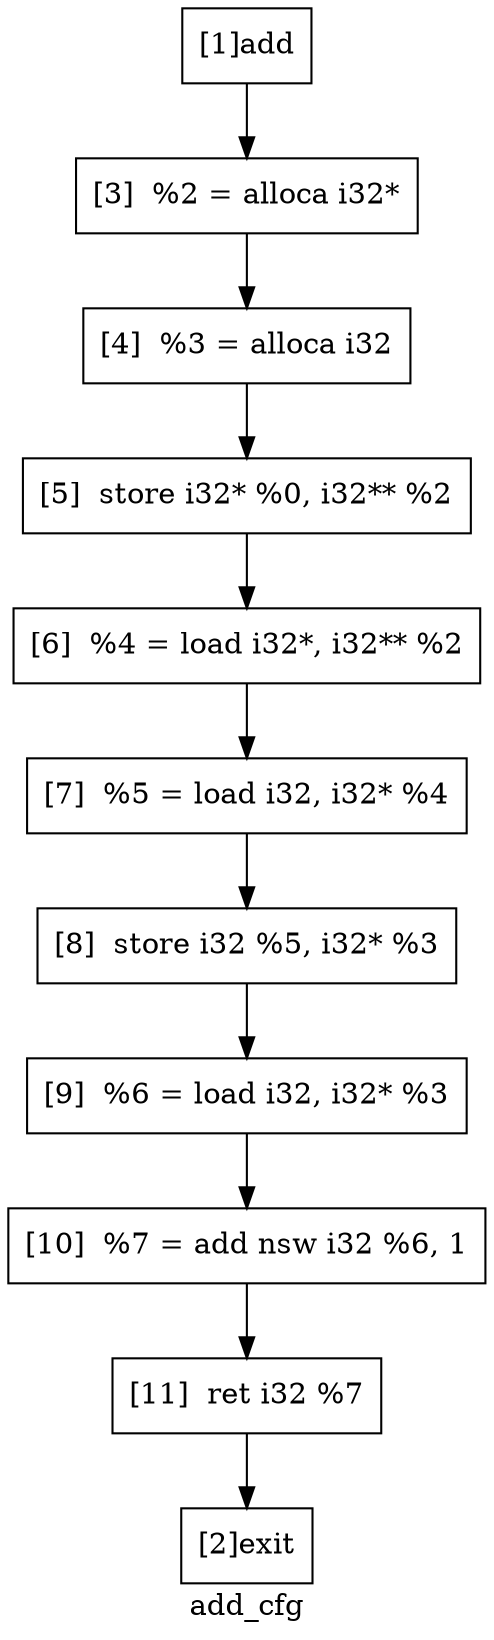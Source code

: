 digraph "add_cfg"{
	label="add_cfg";


	// Define the nodes
	N1 [shape=rectangle, color=black,label="[1]add"];
	N2 [shape=rectangle, color=black,label="[2]exit"];
	N3 [shape=rectangle, color=black,label="[3]  %2 = alloca i32*"];
	N4 [shape=rectangle, color=black,label="[4]  %3 = alloca i32"];
	N5 [shape=rectangle, color=black,label="[5]  store i32* %0, i32** %2"];
	N6 [shape=rectangle, color=black,label="[6]  %4 = load i32*, i32** %2"];
	N7 [shape=rectangle, color=black,label="[7]  %5 = load i32, i32* %4"];
	N8 [shape=rectangle, color=black,label="[8]  store i32 %5, i32* %3"];
	N9 [shape=rectangle, color=black,label="[9]  %6 = load i32, i32* %3"];
	N10 [shape=rectangle, color=black,label="[10]  %7 = add nsw i32 %6, 1"];
	N11 [shape=rectangle, color=black,label="[11]  ret i32 %7"];


	// Define the edges
	N1 -> N3[color=black,label=""];
	N3 -> N4[color=black,label=""];
	N4 -> N5[color=black,label=""];
	N5 -> N6[color=black,label=""];
	N6 -> N7[color=black,label=""];
	N7 -> N8[color=black,label=""];
	N8 -> N9[color=black,label=""];
	N9 -> N10[color=black,label=""];
	N10 -> N11[color=black,label=""];
	N11 -> N2[color=black,label=""];
}
